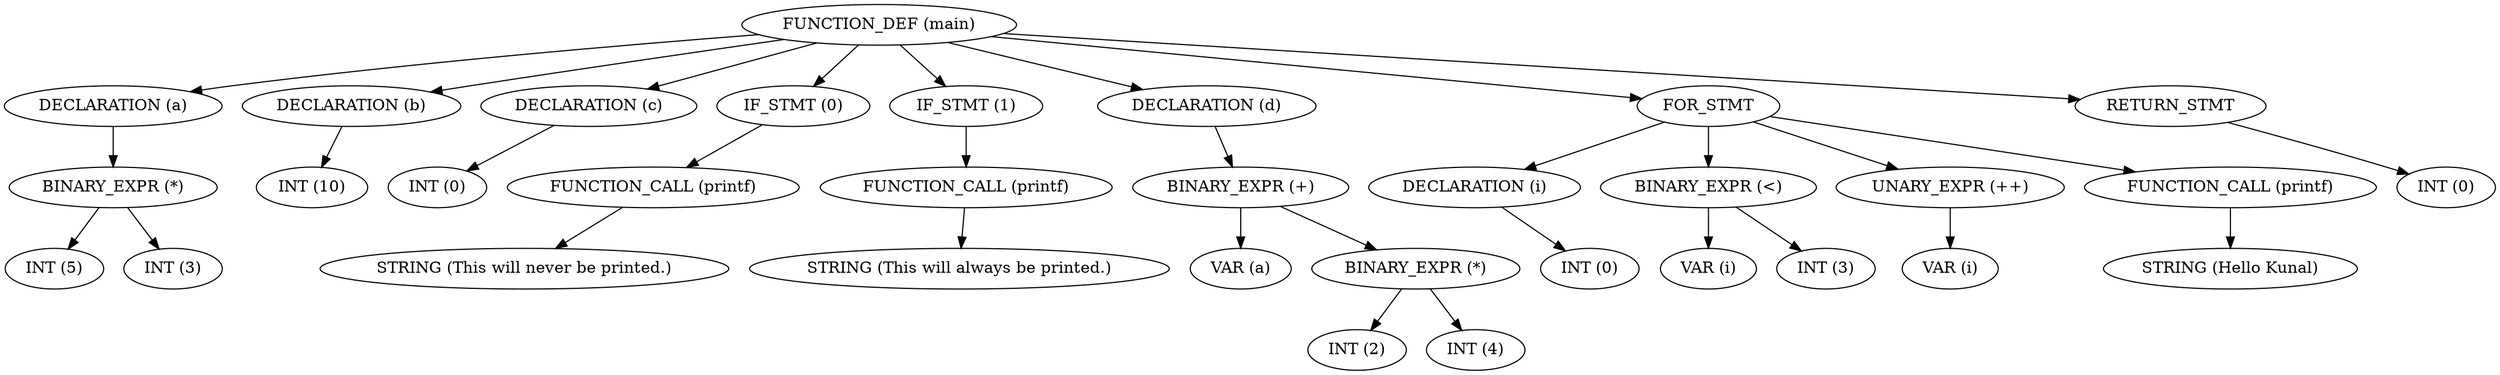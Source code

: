 digraph AST {
  node0 [label="FUNCTION_DEF (main)"];
  node1 [label="DECLARATION (a)"];
  node2 [label="BINARY_EXPR (*)"];
  node3 [label="INT (5)"];
  node4 [label="INT (3)"];
  node0 -> node1;
  node1 -> node2;
  node2 -> node3;
  node2 -> node4;
  node5 [label="DECLARATION (b)"];
  node6 [label="INT (10)"];
  node0 -> node5;
  node5 -> node6;
  node7 [label="DECLARATION (c)"];
  node8 [label="INT (0)"];
  node0 -> node7;
  node7 -> node8;
  node9 [label="IF_STMT (0)"];
  node10 [label="FUNCTION_CALL (printf)"];
  node11 [label="STRING (This will never be printed.)"];
  node0 -> node9;
  node9 -> node10;
  node10 -> node11;
  node12 [label="IF_STMT (1)"];
  node13 [label="FUNCTION_CALL (printf)"];
  node14 [label="STRING (This will always be printed.)"];
  node0 -> node12;
  node12 -> node13;
  node13 -> node14;
  node15 [label="DECLARATION (d)"];
  node16 [label="BINARY_EXPR (+)"];
  node17 [label="VAR (a)"];
  node18 [label="BINARY_EXPR (*)"];
  node19 [label="INT (2)"];
  node20 [label="INT (4)"];
  node0 -> node15;
  node15 -> node16;
  node16 -> node17;
  node16 -> node18;
  node18 -> node19;
  node18 -> node20;
  node21 [label="FOR_STMT"];
  node22 [label="DECLARATION (i)"];
  node23 [label="INT (0)"];
  node24 [label="BINARY_EXPR (<)"];
  node25 [label="VAR (i)"];
  node26 [label="INT (3)"];
  node27 [label="UNARY_EXPR (++)"];
  node28 [label="VAR (i)"];
  node29 [label="FUNCTION_CALL (printf)"];
  node30 [label="STRING (Hello Kunal)"];
  node0 -> node21;
  node21 -> node22;
  node22 -> node23;
  node21 -> node24;
  node24 -> node25;
  node24 -> node26;
  node21 -> node27;
  node27 -> node28;
  node21 -> node29;
  node29 -> node30;
  node31 [label="RETURN_STMT"];
  node32 [label="INT (0)"];
  node0 -> node31;
  node31 -> node32;
}
